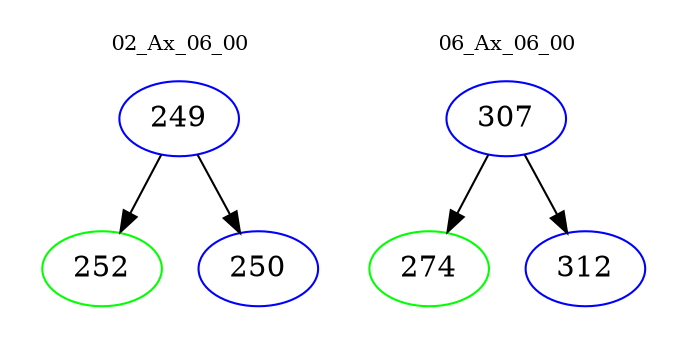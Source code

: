 digraph{
subgraph cluster_0 {
color = white
label = "02_Ax_06_00";
fontsize=10;
T0_249 [label="249", color="blue"]
T0_249 -> T0_252 [color="black"]
T0_252 [label="252", color="green"]
T0_249 -> T0_250 [color="black"]
T0_250 [label="250", color="blue"]
}
subgraph cluster_1 {
color = white
label = "06_Ax_06_00";
fontsize=10;
T1_307 [label="307", color="blue"]
T1_307 -> T1_274 [color="black"]
T1_274 [label="274", color="green"]
T1_307 -> T1_312 [color="black"]
T1_312 [label="312", color="blue"]
}
}

